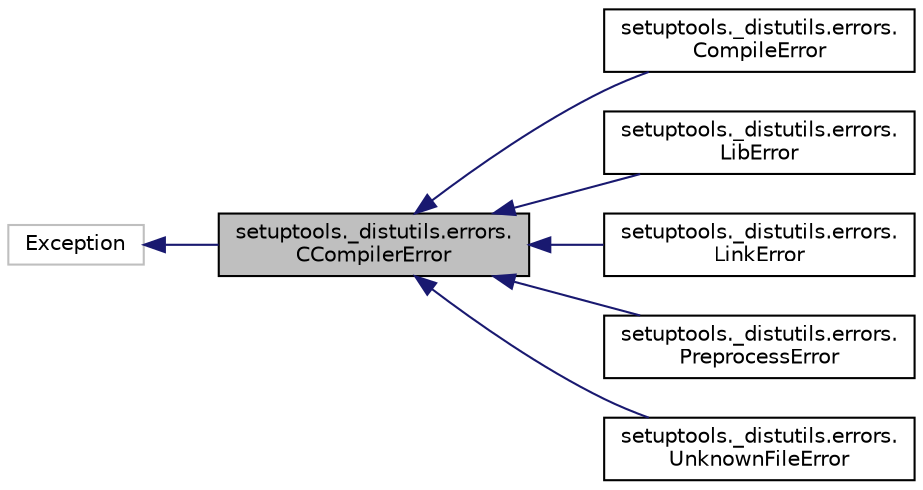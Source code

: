 digraph "setuptools._distutils.errors.CCompilerError"
{
 // LATEX_PDF_SIZE
  edge [fontname="Helvetica",fontsize="10",labelfontname="Helvetica",labelfontsize="10"];
  node [fontname="Helvetica",fontsize="10",shape=record];
  rankdir="LR";
  Node1 [label="setuptools._distutils.errors.\lCCompilerError",height=0.2,width=0.4,color="black", fillcolor="grey75", style="filled", fontcolor="black",tooltip=" "];
  Node2 -> Node1 [dir="back",color="midnightblue",fontsize="10",style="solid"];
  Node2 [label="Exception",height=0.2,width=0.4,color="grey75", fillcolor="white", style="filled",tooltip=" "];
  Node1 -> Node3 [dir="back",color="midnightblue",fontsize="10",style="solid"];
  Node3 [label="setuptools._distutils.errors.\lCompileError",height=0.2,width=0.4,color="black", fillcolor="white", style="filled",URL="$classsetuptools_1_1__distutils_1_1errors_1_1CompileError.html",tooltip=" "];
  Node1 -> Node4 [dir="back",color="midnightblue",fontsize="10",style="solid"];
  Node4 [label="setuptools._distutils.errors.\lLibError",height=0.2,width=0.4,color="black", fillcolor="white", style="filled",URL="$classsetuptools_1_1__distutils_1_1errors_1_1LibError.html",tooltip=" "];
  Node1 -> Node5 [dir="back",color="midnightblue",fontsize="10",style="solid"];
  Node5 [label="setuptools._distutils.errors.\lLinkError",height=0.2,width=0.4,color="black", fillcolor="white", style="filled",URL="$classsetuptools_1_1__distutils_1_1errors_1_1LinkError.html",tooltip=" "];
  Node1 -> Node6 [dir="back",color="midnightblue",fontsize="10",style="solid"];
  Node6 [label="setuptools._distutils.errors.\lPreprocessError",height=0.2,width=0.4,color="black", fillcolor="white", style="filled",URL="$classsetuptools_1_1__distutils_1_1errors_1_1PreprocessError.html",tooltip=" "];
  Node1 -> Node7 [dir="back",color="midnightblue",fontsize="10",style="solid"];
  Node7 [label="setuptools._distutils.errors.\lUnknownFileError",height=0.2,width=0.4,color="black", fillcolor="white", style="filled",URL="$classsetuptools_1_1__distutils_1_1errors_1_1UnknownFileError.html",tooltip=" "];
}
